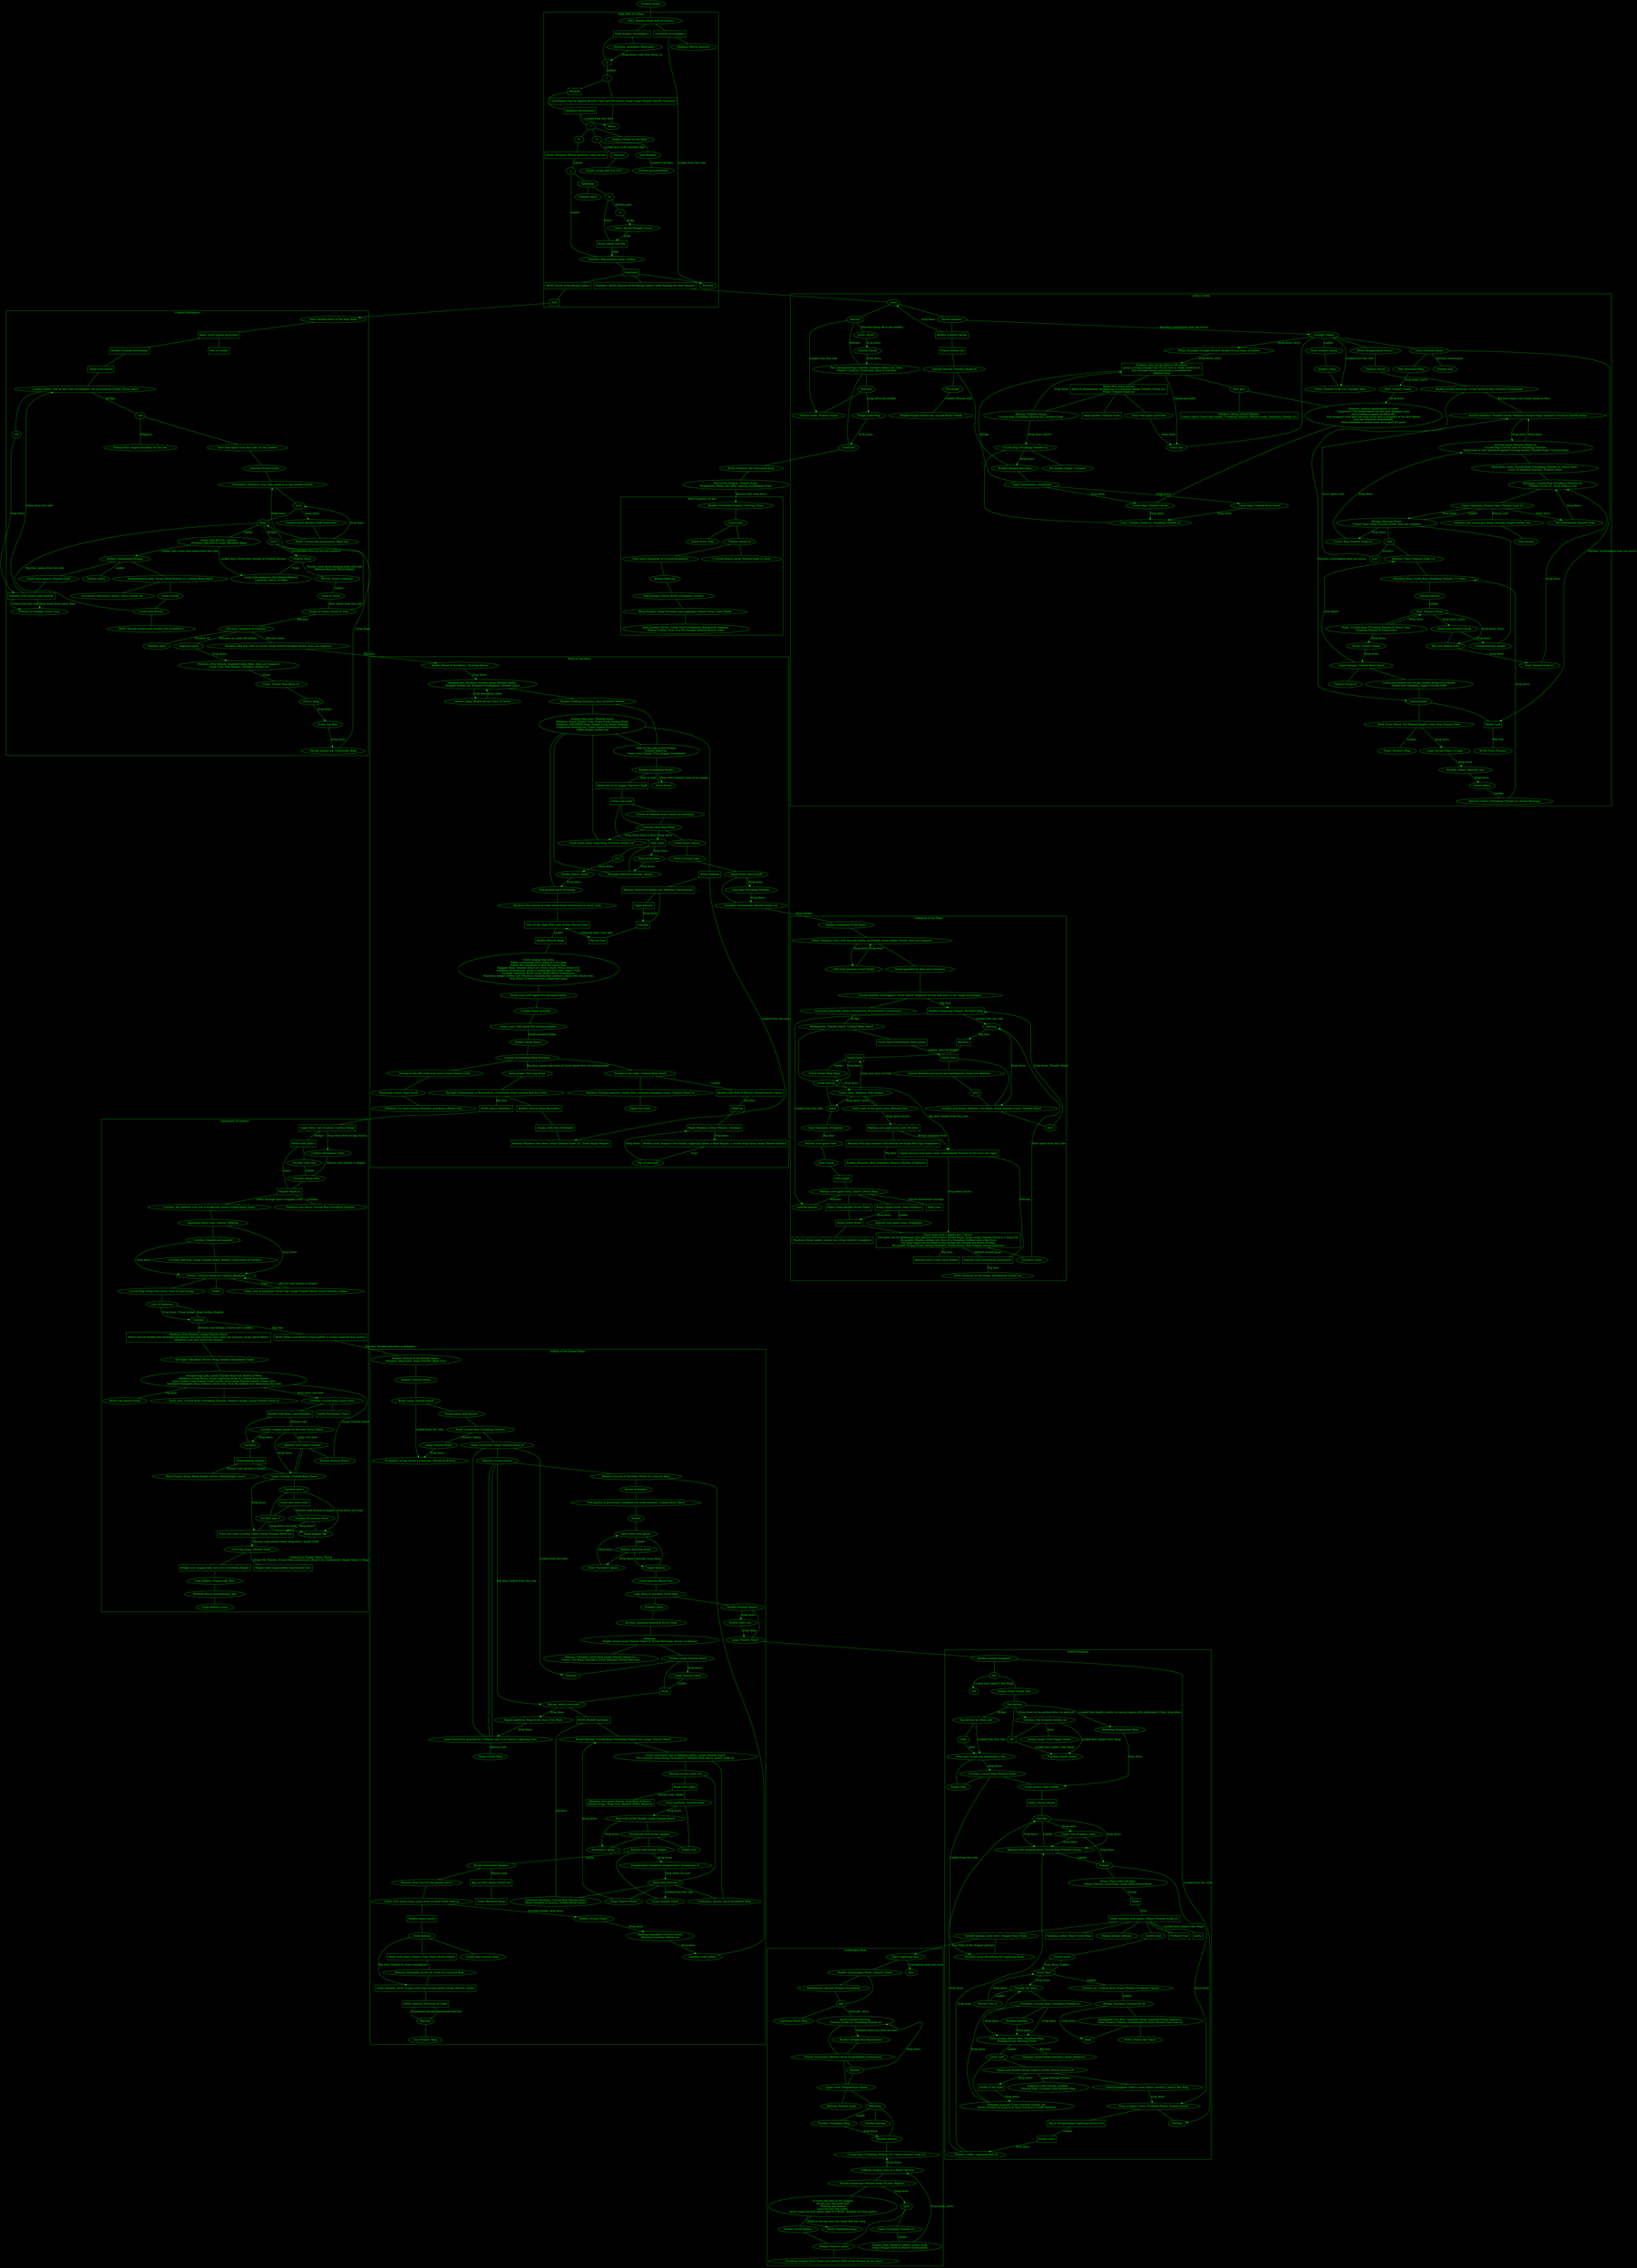 // Unexplored nodes:
// none

graph maps {
	bgcolor=black;
	color=green1;
	fontcolor=green1;
	node [color=green1 fontcolor=green1];
	edge [color=green1 fontcolor=green1];

root [label="Firelink Shrine"];
root -- 1;

subgraph clusterHighwall {
	label = "High Wall of Lothric";
	1 [label="Start, Bonfire (High Wall of Lothric)"];
	a [label="Dead dragon, worshippers" shape=box];
	b [label="Crossbow, worshippers" shape=box];
	1 -- a;
	1 -- b;
	b -- 3 [dir=forward label="Locked from this side"];
	b -- 2;
	2 [label="Miniboss (Worm monster)"];
	a -- 4;
	a -- 5;
	4 -- 5 [dir=forward label="Drop down, Gold Pine Resin x2"];
	4 [label="Enemies, grenadier, Binoculars"];
	5 -- c [label="Ladder"];
	c -- d;
	c -- e;
	d [label="Live dragon (can be chased off with a bow and 99 arrows, drops Large Titanite Shard), Claymore" shape=box];
	e [label="Enemies" shape=box];
	e -- f;
	f [label="Miniboss (Swordsman)" shape=box];
	f -- 6 [dir=forward label="Locked from this side"];
	d -- 6;
	6 [label="Mimic"];
	f -- 7;
	7 -- g;
	g [label="Bonfire (Tower on the Wall)"];
	7 -- 8;
	7 -- 9;
	9 -- h [label="Locked door (Lift Chamber Key)"];
	h [label="Elevator"];
	h -- hx1;
	hx1 [label="Knight (drops Red Eye Orb)"];
	9 -- 10;
	10 [label="Mail Breaker"];
	10 -- 11 [label="Locked (Cell Key)"];
	11 [label="Greirat (prisoner/thief)"];
	8 -- i;
	i [label="Roofs, Miniboss (Worm monster), Gem carrier" shape=box];
	i -- j [label="Ladder"];
	j -- 13 [label="Ladder"];
	j -- 12;
	12 [label="Spearman"];
	12 -- 14;
	14 [label="Titanite shard"];
	12 -- 15;
	15 -- k [label="Hidden path"];
	k -- l [dir=forward label="Jump" shape=box];
	l [label="Chest, Astora Straight Sword"];
	l -- m [dir=forward label="Jump"];
	15 -- m [label="Stairs"];
	m [label="Estus shard, Cell Key" shape=box];
	m -- 13 [dir=forward label="Jump"];
	13 [label="Miniboss (Big polearm dude), Ember"];
	13 -- n;
	n [label="Courtyard" shape=box];
	n -- o;
	o [label="Priestess, BOSS (Dancer of the Boreal Valley) (after beating all other bosses)" shape=box];
	n -- p;
	p [label="BOSS (Vordt of the Boreal Valley)" shape=box];
	p -- q;
	q [label="Exit" shape=box];
	n -- 3;
	3 [label="Elevator"];

	// [label=""];
}

subgraph clusterDarkCemetary {
	label = "Dark Cemetary of Ash";

	cf58 [label="Bonfire (Untended Graves), Shriving Stone"];
	cf58 -- cf59;
	cf59 [label="Crossroads"];
	cf59 -- cf60;
	cf59 -- cf61;
	cf60 [label="Ashen Estus Ring"];
	cf61 [label="Titanite Chunk x2"];
	cf61 -- cf62;
	cf62 [label="Dark spirit (Daughter of Crystal Kriemhild)"];
	cf61 -- cf63;
	cf63 [label="2 Crystal Beasts (drop Titanite Scale x2 each)"];
	cf62 -- cf64;
	cf64 [label="Hidden Blessing"];
	cf64 -- cf65;
	cf65 [label="Black Knight Glaive, BOSS (Champion Gundyr)"];
	cf65 -- cf66;
	cf66 [label="Black Knights (drop Gauntlets and Leggings), Hornet Ring, Chaos Blade"];
	cf66 -- cf67;
	cf67 [label="Dark Firelink Shrine, Coiled Sword Fragment, Blacksmith Hammer,\n\
Hollow's Ashes, Eyes of a Fire Keeper (behind illusory wall)"];

	// [label=""];
}

o -- lc1;

q -- us1 [dir=forward];

subgraph clusterUndeadSettlement {
	label = "Undead Settlement";
	us1 [label="Start, Bonfire (Foot of the High Wall)"];
	us1 -- us2;
	us2 [label="Road, Lever (opens portcullis)" shape=box];
	us2 -- us3;
	us2 -- us4;
	us4 [label="Yoel of Londor" shape=box];
	us3 [shape=box label="Bonfire (Undead Settlement)"];
	us3 -- us5;
	us5 [shape=box label="Three-story house"];
	us5 -- us6;
	us6  [label="Loretta's Bone, tree on fire with worshippers, fat pyromancer, Ember, Estus shard"];
	us6 -- us8;
	us6 -- us9 [label="Bridge"];
	us9 -- us10;
	us9 -- us11 [label="Sidepath"];
	us11 [label="Fading Soul, ranged attackers on the roof"];
	us10 [label="Door that opens from this side, no key needed"];
	us10 -- us12;
	us12 [label="Caduceus Round Shield"];
	us12 -- us13
	us13 [label="Grenadiers, Miniboss (Guy with cauldron & big wooden shield)"];
	us13 -- us14;
	us14 -- us15 [dir=forward label="Drop down"];
	us15 [label="Titanite shard, Bonfire (Cliff Underside)"];
	us15 -- us16;
	us16 [label="Roofs, Cornyx the pyromancer, Hand Axe"];
	us16 -- us14 [dir=forward label="Drop down"];
	us16 -- us13 [dir=forward label="Drop down"];
	us14 -- us17;
	us17 [label="Road"];
	us17 -- us18 [label="Bridge"];
	us17 -- us20 [label="Ladder"];
	us20 [label="Sewer with ROUSs, Caestus,\n\
Miniboss (Big ROUS, drops Bloodbite Ring)"];
	us20 -- us33 [dir=forward label="Locked door (Grave Key, bought at Firelink Shrine.)"];
	us20 -- us22 [dir=forward label="Ladder and a door that opens from this side"];
	us22 [label="Bonfire (Dilapidated Bridge)"];
	us22 -- us23 [label="Ladder"];
	us23 [label="Titanite shard"];
	us22 -- us24;
	us24 [label="Small town square, Titanite shard"];
	us24 -- us25;
	us25 [shape=box label="Corridor with corpse-cage enemies"];
	us25 -- us26 [dir=forward label="Locked from this side"];
	us26 [label="Warrior of Sunlight, Estus Soup"];
	us25 -- us26 [dir=forward label="Drop down from upper floor"];
	us25 -- us6 [dir=forward label="Opens from this side"];
	us22 -- us27;
	us8 -- us25 [dir=forward label="Drop down"];
	us27 [label="Bombardement path, Young White Branch x3, Undead Bone Shard"];
	us27 -- us28;
	us28 [label="Great Scythe"];
	us27 -- us29;
	us29 [label="Graveyard, Mortician's Ashes, Cleric clothes set"];
	us28 -- us30;
	us30 [label="Castle with flowers"];
	us30 -- us17 [label="Big door, opens from this side"];
	us30 -- us31;
	us31 [label="BOSS (Rotted Greatwood), Bonfire (Pit of Hollows)"];
	us18 -- us32 [dir=forward label="Get knocked down by thrown cauldron"];
	us32 [label="Titanite shard"];
	us32 -- us33 [label="Stairs"];
	us32 -- us34 [label="Tunnel, shoot down hanging body with loot\n\
(Blessed Red and White Shield)"];
	us33 [label="Crypt with skeletons, Red Hilted Halberd,\n\
Loincloth, statue of Velka"];
	us34 [label="ROUSs, Saint's Talisman"];
	us34 -- us36 [label="Ladder"];
	us36 -- us37 [label="Door opens from this side"];
	us36 [label="Irina of Carim"];
	us37 [label="Eygon of Carim, friend to Irina"];
	us18 -- us37;
	us37 -- us38 [label="Big door"];
	us38 [label="Elevator, Siegward of Catarina"];
	us38 -- us39 [label="Elevator down"];
	us39 [label="Miniboss (Big guy with ice sword, drops Irithyll Straight Sword, does not respawn)"];
	us38 -- us40 [label="Elevator up"];
	us40 [label="Peaceful giant"];
	us38 -- us41 [label="Elevator up, jump off halfway"];
	us41 [label="Siegward again"];
	us41 -- us42 [dir=forward label="Drop down"];
	us42 [label="Miniboss (Fire Demon, Siegward helps fight, does not respawn),\n\
Large Club, Pale Tongue, Northern clothes set"];
	us42 -- us43 [label="Stairs"];
	us43 [label="Chest, Human Pine Resin x4"];
	us43 -- us44;
	us44 [label="Flynn's Ring"];
	us44 -- us45 [dir=forward label="Drop down"];
	us45 [label="Tower, top floor"];
	us45 -- us46 [dir=forward label="Drop down"];
	us46 [label="Mirrah clothes set, Chloranthy Ring"];
	us46 -- us17 [dir=forward label="Drop down"];

	// [label=""];
}

us39 -- rs1 [dir=forward label="Big door"];

subgraph clusterRoadOfSacrifices {
	label = "Road of Sacrifices";
	rs1 [label="Bonfire (Road of Sacrifices), Shriving Stones"];
	rs1 -- rs2 [dir=forward label="Drop down"];
	rs2 [label="Brigand Axe, Miniboss (hunter, drops Butcher Knife),\n\
Brigand clothes set, Brigand Twindaggers, Titanite shard"];
	rs2 -- rs2b [dir=forward label="Drop down"];
	rs2b [label="Morne's Ring, Braille Divine Tome of Carim"];
	rs2b -- rs2 [dir=forward label="Drop down"];
	rs2 -- rs3;
	rs3 [label="Bonfire (Halfway Fortress), Anri of Astora, Horace"];
	rs3 -- rs4;
	rs4 [label="Swamp (big area), Titanite shard,\n\
Miniboss (Giant Enemy Crab, drops Great Swamp Ring),\n\
Miniboss (ANOTHER Giant Enemy Crab, drops nothing),\n\
Conjurator clothing set, Great Swamp Pyromancy Tome,\n\
Fallen Knight clothes set"];
	rs4 -- rs5;
	rs5 [shape=box label="Stone building"];
	rs5 -- rs6 [dir=forward label="Locked from this side"];
	rs5 -- rs7;
	rs7 [shape=box label="Balcony, Sellsword clothes set, Miniboss (Swordsman)"];
	rs3 -- rs8;
	rs4 -- rs8;
	rs8 [label="Hills by the side of the Swamp,\n\
Titanite shard x2, \n\
Grass Crest Shield, Twin Dragon Greatshield"];
	rs8 -- rs9;
	rs4 -- rs10;
	rs9 [label="Bonfire (Crucifixion Woods)"];
	rs10 [label="Small stone cellar, Sage Ring, Sorcerer clothes set"];
	rs4 -- rs11;
	rs11 [label="Message (Warriors slumber ahead)"];
	rs4 -- rs12;
	rs12 [label="Flat ground south of swamp"];
	rs12 -- rs13;
	rs9 -- rs14;
	rs14 [label="Estus Shard"];
	rs9 -- rs15 [label="Hole in wall"];
	rs9 -- rs14 [dir=forward label="Drop down behind room of ice mages"];
	rs15 [shape=box label="Room full of ice mages, Heretic's Staff"];
	rs15 -- rs21;
	rs16 -- rs12 [dir=forward label="Drop down"];
	rs16 [label="Golden Falcon Shield"];
	rs17 -- rs16 [dir=forward label="Drop down"];
	rs11 -- rs18;
	rs18 [shape=box label="Stair room"];
	rs18 -- rs17;
	rs18 -- rs19 [dir=forward label="Drop down"];
	rs19 [label="Ring of Sacrifice"];
	rs19 -- rs11 [dir=forward label="Drop down"];
	rs13 [label="Miniboss Duo (Sword & Club, drops Exile Greatsword & Great Club)"];
	rs21 [shape=box label="Stone ruin walls"];
	rs21 -- rs18;
	rs21 -- rs22;
	rs21 -- rs25;
	rs22 [label="Corridor, Blue Bug Pellet"];
	rs22 -- rs10 [dir=forward label="Drop down (hole in floor)"];
	rs13 -- rs20;
	rs20 [shape=box label="View of the High Wall, view of loot (Farron Coal)"];
	rs20 -- rs23 [label="Ladder"];
	rs23 [shape=box label="Bonfire (Farron Keep)"];
	rs22 -- rs18 [dir=forward label="Drop down"];
	rs22 -- rs24;
	rs24 [label="Small forest canyon"];
	rs24 -- rs26;
	rs26 [label="BOSS (Crystal Sage)"];
	rs25 -- rs22;
	rs25 [label="Orbeck of Vinheim (won't teach me anything)"];
	rs26 -- rs27;
	rs27 [label="Small forest canyon/cliff"];
	rs27 -- rs28 [dir=forward label="Drop down"];
	rs28 [label="Gem bug (Twinkling Titanite)"];
	rs28 -- rs27;
	rs27 -- rs29;
	rs28 -- rs29 [dir=forward label="Drop down"];
	rs29 [label="Campfire, pyromancer, Herald clothes set"];
	rs7 -- rs30;
	rs7 -- rs31;
	rs30 -- rs31 [dir=forward label="Drop down"];
	rs31 -- rs32;
	rs30 [shape=box label="Upper balcony"];
	rs31 [shape=box label="Corridor"];
	rs32 [shape=box label="Farron Coal"];
	rs20 -- rs32 [dir=both label="Collapsed gate, view only"];
	rs6 [shape=box label="Miniboss (Ice Beast, like the one from the first level)"];
	rs23 -- rs33;
	rs33 [label="Lower swamp (big area),\n\
Water is poisoned; don't stand in it for long.\n\
Follow the campfires to find the signal fires.\n\
Ragged Mask, Titanite Shard x5, Estus Shard, Prism Stone x10,\n\
Miniboss (Swordsman, drops Cracked Red Eye Orb), Sage's Coal,\n\
Sunlight Talisman, Estus Soup, Wolf's Blood Swordgrass,\n\
Nameless Knight clothes set, Miniboss (Godzilla-like creature armed with whole tree),\n\
Iron Flesh, Greatsword (on a dead-end ramp)"];
	rs33 -- rs34;
	rs34 [label="Stone ruins with signal fire (extinguishable)"];
	rs34 -- rs34b;
	rs34b [label="Swamp island, guarded"];
	rs34b -- rs35;
	rs35 [label="Stone ruins with signal fire (extinguishable)"];
	rs35 -- rs36 [label="Small guarded bridge"];
	rs36 [label="Bonfire (Keep Ruins)"];
	rs36 -- rs37;
	rs37 [label="Swamp surrounding Keep Entrance"];
	rs37 -- rs38 [label="Big door, opens only once all three signal fires are extinguished"];
	rs38 [label="Keep proper, Shriving Stone"];
	rs37 -- rs39;
	rs39 [label="Swamp to the left (with loot) (and a Giant Enemy Crab)"];
	rs37 -- rs40;
	rs40 [label="Swamp to the right, Undead Bone Shard"];
	rs40 -- rs41 [label="Ladder"];
	rs41 [shape=box label="Bonfire (Old Wolf of Farron), Dreamchaser's Ashes"];
	rs41 -- rs42 [label="Elevator"];
	rs39 -- rs43;
	rs43 [label="Mushroom corner, Sage Scroll"];
	rs43 -- rs44;
	rs44 [label="Miniboss (3x Giant Swamp Monster) guarding a Poison Gem"];
	rs42 [shape=box label="Platform"];
	rs42 -- rs45;
	rs45 [shape=box label="Road, Miniboss (Stray Demon), Greataxe"];
	rs45 -- rs46 [dir=forward label="Drop down"];
	rs46 [shape=box label="Broken road, Dragon Crest Shield, Lightning Spear, a dead dragon, 2 crystal bugs (drop Large Titanite Shards)"];
	rs46 -- rs47 [label="Stair"];
	rs47 [label="Top of road-gate"];
	rs47 -- rs45 [dir=forward label="Drop down"];
	rs40 -- rs48;
	rs48 [label="Miniboss (Swamp monster, wields tree, summons kamikaze souls), Titanite Shard x2"];
	rs48 -- rs49;
	rs49 [label="Signal fire tower"];
	rs38 -- rs50;
	rs50 [label="Big fight (Swordsmen vs Werewolves, swordsmen drop Cracked Red Eye Orbs)"];
	rs50 -- rs51 [label="Big door"];
	rs51 [shape=box label="BOSS (Abyss Watchers)"];
	rs50 -- rs52;
	rs52 [shape=box label="Bonfire (Farron Keep Perimeter)"];
	rs52 -- rs53;
	rs53 [shape=box label="Enemy with Ghru Rotshield"];
	rs53 -- rs6;
	rs6 [shape=box label="Balcony, Miniboss (Ice beast, drops Titanite Scale x2), Great Magic Weapon"];

	// [label=""];
}

rs51 -- cc1;

rs29 -- cd1 [label="Stone bridge"];

subgraph clusterCathedralOfTheDeep {
	label = "Cathedral of the Deep";

	cd1 [label="Bonfire (Cathedral of the Deep)"];
	cd1 -- cd2;
	cd2 [label="Stairs, Miniboss (Guy with axe and shield, and friend, drops Spider Shield, does not respawn)"];
	cd2 -- cd3 [dir=forward label="Drop down"];
	cd2 -- cd4;
	cd3 [label="Cliff road upwards, Crest Shield"];
	cd3 -- cd2 [dir=forward label="Drop down"];
	cd4 [label="Forest guarded by dogs and crossbows"];
	cd4 -- cd5;
	cd5 [label="Suicide bomber, worshippers, Estus Shard, Siegward (in the well next to the single worshipper)"];
	cd5 -- cd6 [dir=forward label="Big door"];
	cd5 -- cd7;
	cd7 [label="Graveyard labyrinth, Astora Greatsword, Executioner's Greatsword"];
	cd7 -- cd8 [label="Bridge"];
	cd8 [label="Battlements, Titanite Shard, Undead Bone Shard"];
	cd8 -- cd9;
	cd9 [label="Great balcony"];
	cd9 -- cd10 [dir=forward label="Big door, locked from this side"];
	cd9 -- cd11;
	cd11 [label="Roofs"];
	cd6 [shape=box label="Bonfire (Cleansing Chapel), Notched Whip"];
	cd6 -- cd12 [dir=forward label="Locked from this side"];
	cd6 -- cd13 [dir=forward label="Locked from this side"];
	cd14 -- cd6 [dir=forward label="Drop down, Titanite Shard"];
	cd8 -- cd15;
	cd15 [shape=box label="Curse Ward Greatshield, Kick Ladder"];
	cd15 -- cd16 [dir=forward label="Ladder, must be kicked"];
	cd16 [shape=box label="Small room"];
	cd16 -- cd17;
	cd16 -- cd18;
	cd17 [label="Canyon between graveyard and battlements, Saint-tree Bellvine"];
	cd18 [label="Another graveyard, Miniboss (Ice Beast, drops Titanite Scale), Titanite Shard"];
	cd17 -- cd19;
	cd19 -- cd18;
	cd18 -- cd14;
	cd11 -- cd20;
	cd20 [label="Inner balconies, Evangelist"];
	cd20 -- cd21 [label="Big door"];
	cd21 [label="Balcony over giant room"];
	cd21 -- cd22;
	cd22 [label="Duel Charm"];
	cd22 -- cd23;
	cd23 [shape=box label="Fire mages"];
	cd23 -- cd24;
	cd24 [label="Balcony over giant room, Lloyd's Sword Ring"];
	cd24 -- cd12 [label="Elevator"];
	cd12 [label="Outside balcony"];
	cd24 -- cd25 [label="Narrow downstairs corridor"];
	cd25 [shape=box label="Deep Gem"];
	cd24 -- cd26;
	cd24 -- cd27;
	cd26 [shape=box label="Room (upper level), Seek Guidance"];
	cd26 -- cd29 [dir=forward label="Drop down"];
	cd26 -- cd28 [label="Ladder"];
	cd28 [label="Balcony over giant room, Evangelist"];
	cd29 [shape=box label="Room (lower level)"];
	cd27 [shape=box label="Mimic (Deep Braille Divine Tome)"];
	cd27 -- cd29;
	cd29 -- cd30;
	cd30 [shape=box label="Miniboss (Huge spider, curses you, drops Aldrich's Sapphire)"];
	cd29 -- cd31;
	cd31 [shape=box label="Giant room with 2 giants and 2 levers.\n\
One giant can be killed from [the balcony with Lloyd's Sword Ring], drops Large Titanite Shard & 4 Dung Pie.\n\
He guards: Maiden clothes set, Soul of a Nameless Soldier, and a Big Door.\n\
The other giant can be killed in the sludge. His attacks are easily avoided.\n\
He guards: Drang Shoes, Drang Gauntlets, Drang Armor, Pale Tongue, Drang Hammers"];
	cd31 -- cd32;
	cd32 [label="Corridors, stairs"];
	cd32 -- cd13 [dir=forward label="Door opens from this side"];
	cd13 [label="Balcony"];
	cd13 -- cd18 [dir=forward label="Drop down"];
	cd13 -- cd35 [dir=forward label="Big door"];
	cd35 [shape=box label="Elevator"];
	cd35 -- cd36;
	cd36 [shape=box label="Small tower"];
	cd36 -- cd9 [dir=forward label="Drop down"];
	cd36 -- cd37 [label="Ladder"];
	cd37 [label="Priest (drops Deep Ring)"];
	cd37 -- cd38 [dir=forward label="Drop down"];
	cd38 [label="Upper roofs, Arbalest, Pale Tongue"];
	cd38 -- cd11 [dir=forward label="Drop down, hurts"];
	cd38 -- cd39;
	cd39 [label="Inner roofs of the giant room, Blessed Gem"];
	cd38 -- cd39;
	cd38 -- cd36 [dir=forward label="Jump (can miss and fall)"];
	cd31 -- cd40 [label="Behind second giant"];
	cd40  [shape=box label="Balcony with swordsman and priests"];
	cd40 -- cd41 [label="Fog door"];
	cd40 -- cd10 [label="Elevator"];
	cd10 [shape=box label="Upper balcony over giant room, Unbreakable Patches (if the stars are right)"];
	cd10 -- cd31 [dir=forward label="Drop down (hurts)"];
	cd41 [label="BOSS (Deacons of the Deep), Archdeacon clothes set"];
	cd39 -- cd42 [dir=forward label="Drop down (hurts)"];
	cd42 [shape=box label="Balcony over giant room with 3rd lever"];
	cd42 -- cd43;
	cd43 [shape=box label="Balcony with slug enemies (the neutral one drops Red Sign Soapstone)"];
	cd43 -- cd44 [label="Big door"];
	cd44 [shape=box label="Bonfire (Rosaria's Bed Chamber), Rosaria (Mother of Rebirth)"];
	cd42 -- cd10 [dir=forward label="Bridge raised by lever"];
	cd31 -- cd45 [label="Big door"];
	cd45 [shape=box label="Balcony with a view, Saint Bident"];

	// [label=""];
}

subgraph clusterCatacombsOfCarthus {
	label = "Catacombs of Carthus";

	cc1 [shape=box label="Upper floor, view of abyss, Carthus Rouge"];
	cc1 -- cc2 [label="Bridge"];
	cc1 -- cc3 [dir=forward label="Drop down from bridge (hurts)"];
	cc2 [shape=box label="Room with pillars"];
	cc2 -- cc4;
	cc2 -- cc5 [label="Stairs"];
	cc4 [label="Corridor with trap"];
	cc4 -- cc7 [label="Ladder"];
	cc7 [label="Corridor, Sharp Gem"];
	cc7 -- cc5;
	cc5 -- cc55 [label="Stairs through abyss (trapped, loot)"];
	cc55 [label="Corridor, kill skeleton with hat to break ball, drops Undead Bone Shard"];
	cc55 -- cc8;
	cc5 -- cc9 [label="Corridor"];
	cc5 [shape=box label="Titanite Shard x2"];
	cc9 [label="Platform over abyss, Crystal Bug (Twinkling Titanite)"];
	cc3 [label="Carthus Pyromancy Tome"];
	cc3 -- cc7 [label="Illusory wall (attack to dispel)"];
	cc8 [label="Kamikaze Ghost trap, Carthus Milkring"];
	cc8 -- cc10;
	cc8 -- cc14 [dir=forward label="Drop down"];
	cc10 [label="Corridor, trapped and guarded"];
	cc10 -- cc14 [dir=forward label="Drop down"];
	cc10 -- cc13;
	cc13 [label="Corridor, ball-trap, Large Titanite Shard, Bonfire (Catacombs of Carthus)"];
	cc13 -- cc14;
	cc14 [label="Sewers, Titanite Shard x4, Carthus Bloodring"];
	cc14 -- cc15;
	cc15 [label="Crystal Bug (drops Fire Gem), View of rope bridge"];
	cc15 -- cc16;
	cc16 [label="Lots of skeletons"];
	cc16 -- cc17 [dir=forward label="Drop down, Stone bridge"];
	cc16 -- cc17 [label="Rope bridge (fragile)"];
	cc17 [label="Corridor"];
	cc17 -- cc18 [label="Big door"];
	cc18 [shape=box label="BOSS (High Lord Wolnir) (touch goblet to access separate boss arena)"];
	cc14 -- cc20;
	cc20 [label="Ember"];
	cc14 -- cc21 [label="Stairs"];
	cc21 [label="Other side of Kamikaze Ghost trap, Large Titanite Shard, Grave Warden's Ashes"];
	cc21 -- cc14 [dir=forward label="Illusory wall (attack to dispel)"];
	cc17 -- cc22 [label="Destroy rope bridge, it turns into a ladder."];
	cc22 [shape=box label="Miniboss (Fire Demon), Large Titanite Shard,\n\
Mimic (can be tricked into attacking the demon, but only the first time; does not respawn, drops Black Blade),\n\
Skeletons (can also attack the demon)"];
	cc22 -- cc23;
	cc23 [label="Old Sage's Blindfold, Witch's Ring, Bonfire (Abandoned Tomb)"];
	cc23 -- cc24;
	cc24 [label="Smouldering Lake, Large Titanite Shard x4, Shield of Want,\n\
Miniboss (Great Worm, drops Lightning Stake & Undead Bone Shard),\n\
many Ember Giant Enemy Crabs (rarely drop Large Titanite Shard), Chaos Gem,\n\
Speckled Stoneplate Ring (behind a brick wall; trick the ballista into destroying the wall)"];
	cc24 -- cc25 [label="Fog door"];
	cc25 [label="BOSS (Old Demon King)"];
	cc24 -- cc26;
	cc26 [label="Small cave, Crystal Bugs (Twinkling Titanite, Titanite Chunk), Large Titanite Shard x2"];
	cc24 -- cc27 [dir=forward label="Drop down into hole"];
	cc27 [label="Corridor, Crystal Bug (Chaos Gem)"];
	cc27 -- cc28;
	cc27 -- cc29;
	cc28 [shape=box label="Bonfire (Old King's Antechamber)"];
	cc28 -- cc30;
	cc29 [shape=box label="Izalith Pyromancy Tome"];
	cc30 [label="Corridors"];
	cc30 -- cc31;
	cc31 [shape=box label="Firebreathing statues"];
	cc31 -- cc32;
	cc31 -- cc33 [label="Illusory wall (attack to dispel)"];
	cc33 [label="Black Knight (drops Black Knight Armor), Black Knight Sword"];
	cc32 [label="Great Corridor, Undead Bone Shard"];
	cc32 -- cc34;
	cc34 [label="Corridor, part 1"];
	cc34 -- cc35;
	cc34 -- cc36;
	cc35 [shape=box label="Grass and roots room"];
	cc35 -- cc36;
	cc36 [label="Corridor, part 2"];
	cc36 -- cc38 [dir=forward label="Drop down into hole"];
	cc34 -- cc38 [dir=forward label="Drop down into hole"];
	cc38 [label="Small magma lake"];
	cc36 -- cc39;
	cc39 [shape=box label="Grass and roots corridor, Chest (Large Titanite Shard x3)"];
	cc39 -- cc40;
	cc40 [label="Curse-fog frogs, Titanite Scale"];
	cc40 -- cc41;
	cc39 -- cc40 [dir=forward label="Illusory wall behind chest, drop down, Izalith Staff"];
	cc40 -- cc42 [label="Ambush by Knight Slayer Tsorig\n\
(drops My Thanks!, Fume Ultra Greatsword, Black Iron Greatshield, Knight Slayer's Ring)"];
	cc42 [shape=box label="Magma lake (unpassable), inaccessible loot"];
	cc41 [shape=box label="Bridge over magma lake, Soul of a Crestfallen Knight"];
	cc41 -- cc43;
	cc43 [label="Long ladders, Dragonrider Bow"];
	cc43 -- cc44;
	cc44 [label="Platform above Smouldering Lake"];
	cc44 -- cc45;
	cc45 [label="Triple Ballista tower"];
	cc35 -- cc46 [label="Illusory wall (attack to dispel)"];
	cc46 [label="Quelana Pyromancy Tome"];
	cc46 -- cc38;
	cc46 -- cc39 [dir=forward label="Drop down"];
	cc28 -- cc47 [label="Illusory wall"];
	cc47 [label="Corridor, magma slimes on the roof, Estus Shard"];
	cc47 -- cc32 [dir=forward label="Drop down"];
	cc47 -- cc30 [dir=forward label="Drop down"];
	cc47 -- cc48 [label="Jump over hole"];
	cc48 [label="Balcony over Great Corridor"];
	cc48 -- cc32;
	cc48 -- cc32;
	cc48 -- cc49;
	cc49 [label="Bonfire (Demon Ruins)"];
	cc49 -- cc24 [label="Large Titanite Shard"];
	cc32 -- cc39 [dir=forward label="Drop down"];

	// [label=""];
}

cc18 -- bv1 [label="Big door (locked until boss is defeated.)"];

subgraph clusterBorealValley {
	label = "Irithyll of the Boreal Valley";

	bv1 [label="Bonfire (Irithyll of the Boreal Valley),\n\
Miniboss (Big lizard, drops Pontiff's Right Eye)"];
	bv1 -- bv2;
	bv2 [label="Bonfire (Central Irityll)"];
	bv2 -- bv3;
	bv3 [label="Road, Large Titanite Shard"];
	bv3 -- bv4 [dir=forward label="Locked from this side"];
	bv3 -- bv5;
	bv5 [label="Round plaza, blue flowers"];
	bv5 -- bv6;
	bv6 [label="Road, Crystal Bug (Twinkling Titanite)"];
	bv6 -- bvy1 [label="Illusory railing"];
	bvy1 [label="Large Titanite Shard"];
	bvy1 -- bv4 [dir=forward label="Drop down"];
	bv4 [label="Evangelist (drops Dorhy's Gnawing), Witchtree Branch"];
	bv6 -- bv7;
	bv7 [label="Outer Courtyard, Large Titanite Shard x3"];
	bv7 -- bv8 [dir=forward label="Locked from this side"];
	bv7 -- bv9;
	bv7 -- bv10;
	bv9 [label="Inner Courtyard, guarded by 2 flamers and 3 ice swords, Lightning Gem"];
	bv10 [label="Balcony around houses"];
	bv10 -- bv11;
	bv11 [label="Bonfire (Church of Yorshka), Proof of a Concord Kept"];
	bv11 -- bv12;
	bv11 -- bv13;
	bv13 [label="Chamber with rafters"];
	bv71 -- bv13 [dir=forward label="Drop down"];
	bv10 -- bv14 [dir=forward label="Big door, locked from this side"];
	bv10 -- bv9;
	bv10 -- bv9;
	bv9 -- bv15 [label="Illusory wall"];
	bv17 -- bv9 [dir=forward label="Drop down"];
	bv17 [label="Raised platform, Ring of the Sun's First Born"];
	bv14 -- bv17 [dir=forward label="Drop down"];
	bv14 [label="Balcony above courtyard"];
	bv15 [label="Magic Clutch Ring"];
	bv12 [label="Roster of Knights"];
	bv12 -- bv16;
	bv16 [label="Tree garden & graveyard, stealthed but weak enemies, Undead Bone Shard"];
	bv16 -- bv19;
	bv19 [label="Streets"];
	bv19 -- bv20;
	bv20 [label="Dark cellar with ghosts"];
	bv20 -- bv21 [label="Ladder"];
	bv21 [label="Rafters, Shriving Stone"];
	bv21 -- bv21b [dir=forward label="Drop down"];
	bv21b [label="Chest (Yorshka's Spear)"];
	bv21b -- bv20 [dir=forward label="Drop down"];
	bv20 -- bv22;
	bv21 -- bv22 [dir=forward label="Outside, drop down"];
	bv22 [label="Upper balcony"];
	bv22 -- bv23;
	bv23 [label="Lower balcony, Blood Gem"];
	bv23 -- bv24;
	bv24 [label="Lake, Ring of Sacrifice, Great Heal"];
	bv24 -- bv25;
	bv25 [label="Flooded cellar"];
	bv24 -- bv26;
	bv26 [label="Bonfire (Distant Manor)"];
	bv25 -- bv27;
	bv27 [label="Kitchen, sleeping Siegward, Estus Soup"];
	bv27 -- bv28;
	bv28 [label="Ballroom,\n\
Knight (drops Large Titanite Shard & Divine Blessing), Archer on balcony"];
	bv26 -- bv30;
	bv30 [label="Large Titanite Shard"];
	bv29 [label="Rusted Gold Coin"];
	bv26 -- bv29 [dir=forward label="Drop down"];
	bv29 -- bv30 [dir=forward label="Drop down"];
	bv28 -- bv31;
	bv31 [label="Balcony, 2 Knights (each drop Large Titanite Shard x2),\n\
Chests (Leo Ring, Smough's Great Hammer, Divine Blessing)"];
	bv28 -- bv32;
	bv32 [label="Streets, Large Titanite Shard"];
	bv32 -- bv8;
	bv8 [label="Elevator"];
	bv32 -- bv34;
	bv32 -- bv35 [dir=forward label="Drop down"];
	bv35 [label="Large Titanite Shard"];
	bv35 -- bv34 [label="Ladder"];
	bv34 [shape=box label="Room"];
	bv34 -- bv14;
	bv14 -- bv37;
	bv37 [shape=box label="BOSS (Pontiff Sulyvahn)"];
	bv37 -- bv38;
	bv38 [label="Round Balcony, Crystal Bugs (Twinkling Titanite x2), Large Titanite Shard"];
	bv38 -- bv40;
	bv40 [label="Great Courtyard, lots of sleeping giants, Large Titanite Shard\n\
Two warriors (drop Drang Twinspears), fireballs from above, giants wake up."];
	bv40 -- bv41;
	bv40 -- bv42;
	bv46 -- bv38 [dir=forward label="Drop down"];
	bv46 [label="Large Titanite Shard"];
	bv42 [label="Balcony on the south end"];
	bv42 -- bv43;
	bv43 [shape=box label="Room with stairs"];
	bv43 -- bv39;
	bv39 [label="Tower platform, Titanite Scale"];
	bv42 -- bv44;
	bv44 [label="Road with Deacons"];
	bv41 [label="Underpass, ghosts, Dark Stoneplate Ring"];
	bv44 -- bv41;
	bv44 -- bv45;
	bv44 -- bv46;
	bv45 [label="Cathedral balconies, Crystal Bug (Simple Gem),\n\
Mimic (Symbol of Avarice, Golden Ritual Spear)"];
	bv45 -- bv37 [label="Elevator"];
	bv43 -- bv47 [label="Illusory wall, ladder"];
	bv47 [shape=box label="Miniboss (two great lizards, drop Ring of Favor),\n\
Human Dregs, Deep Gem, Bonfire (Water Reserve)"];
	bv39 -- bv48;
	bv48 [label="Empty roof"];
	bv39 -- bv49 [dir=forward label="Drop down"];
	bv49 [label="Roof with archer knight, Large Titanite Shard"];
	bv44 -- bv55 [dir=forward label="Locked from this side"];
	bv49 -- bv51 [dir=forward label="Drop down"];
	bv51 [label="Easterner's Ashes"];
	bv49 -- bv52;
	bv52 -- bv48;
	bv52 -- bv51;
	bv52 [label="Top balcony with archer knights"];
	bv52 -- bv53;
	bv53 [label="Balcony with archer knights"];
	bv53 -- bv54 [label="Inside"];
	bv53 -- bv55;
	bv55 [label="Large Titanite Shard"];
	bv53 -- bv56 [dir=forward label="Drop down"];
	bv56 [label="Dragonslayer Greatbow, Dragonslayer Greatarrow x5"];
	bv56 -- bv44 [dir=forward label="Drop down via roof"];
	bv54 [label="Round ceremonial chamber"];
	bv54 -- bv57;
	bv57 [label="Balcony, lever (moves the nearby tower)"];
	bv57 -- bv58;
	bv58 [label="Tower with spiral stairs, push lever to raise tower back up"];
	bv58 -- bv59;
	bv59 [shape=box label="Bonfire (Anor Londo)"];
	bv59 -- bv60;
	bv60 [label="Great balcony"];
	bv60 -- bv61 [dir=forward label="Big door (locked by some contraption)"];
	bv60 -- bv62;
	bv60 -- bv63;
	bv62 [shape=box label="Room with stairs, Giant's Coal, Chest (Estus Shard)"];
	bv62 -- bv64;
	bv64 [label="Balcony, Moonlight Arrow x6, Proof of a Concord Kept"];
	bv64 -- bv61;
	bv61 -- bv65;
	bv65 [shape=box label="BOSS (Aldrich, Devourer of Gods)"];
	bv61 [shape=box label="Great chamber, lever to open door, big cursing spider (drops Aldrich's Ruby)"];
	bv63 [label="Green door (cannot open)"];
	bv65 -- bv66 [label="Automated elevator"];
	bv65 -- bv66 [label="Automated elevator"];
	bv66 [label="Balcony"];
	bv66 -- bv67;
	bv67 [label="Sun Princess Ring"];
	bv54 -- bv68 [label="Illusory wall"];
	bv68 [shape=box label="Big corridor, Brass clothes set"];
	bv68 -- bv69;
	bv69 [shape=box label="Chest (Reversal Ring)"];
	bv58 -- bv70 [dir=forward label="Invisible bridge, drop down"];
	bv70 [label="Bonfire (Prison Tower)"];
	bv70 -- bv71 [dir=forward label="Drop down"];
	bv71 [label="Painting Guardian's Curved Sword,\n\
Painting Guardian clothes set"];

	// [label=""];
}

bv30 -- id1;

subgraph clusterIrithyllDungeon {
	label = "Irithyll Dungeon";

	id1 [label="Bonfire (Irithyll Dungeon)"];
	id1 -- id2;
	id1 -- id49 [dir=forward label="Locked from this side"];
	id2 -- id3 [dir=forward label="Locked door (Jailer's Key Ring)"];
	id2 -- id4;
	id4 [label="Enemy drops Simple Gem"];
	id4 -- id5;
	id5 [label="Top balcony"];
	id5 -- id6 [dir=forward label="Drop down (or be pushed down by ambush)"];
	id6 [label="Corridor, Old Sorcerer clothes set"];
	id6 -- id7 [label="Door"];
	id7 [label="Enemy drops Great Magic Shield"];
	id6 -- id8 [dir=forward label="Locked door (Jailer's Key Ring)"];
	id8 [label="Prisoner Chief's Ashes"];
	id6 -- id9;
	id9 -- id8 [dir=forward label="Locked door (Jailer's Key Ring)"];
	id9 -- id5;
	id5 -- id54 [dir=forward label="Locked floor-length window to cavern (opens with Jailbreaker's Key), drop down"];
	id54 [label="Bellowing Dragoncrest Ring"];
	id54 -- id15 [dir=forward label="Drop down"];
	id5 -- id10 [label="Bridge"];
	id10 [label="Top balcony on other side"];
	id10 -- id11;
	id11 [label="Cells"];
	id11 -- id12 [dir=forward label="Door"];
	id12 [label="Other part of balcony, Jailbreaker's Key"];
	id10 -- id12 [dir=forward label="Locked from this side"];
	id12 -- id13 [dir=forward label="Drop down"];
	id13 [label="Corridor, Crystal Bug (Titanite Scale)"];
	id12 -- id14;
	id14 [label="Simple Gem"];
	id13 -- id14;
	id13 -- id25 [dir=forward label="Locked from this side"];
	id13 -- id15;
	id15 [label="Great cavern, high roadlet"];
	id15 -- id16;
	id16 [shape=box label="Mimic (Estus Shard)"];
	id16 -- id17;
	id17 [label="Corridor"];
	id17 -- id18 [dir=forward label="Drop down"];
	id17 -- id18 [dir=forward label="Drop down"];
	id17 -- id18 [label="Ladder"];
	id17 -- id19 [dir=forward label="Drop down"];
	id18 [label="Balcony with sleeping giant, Crystal Bug (Titanite Chunk)"];
	id18 -- id20 [label="Ladder"];
	id19 -- id18 [dir=forward label="Drop down"];
	id19 [label="Upper rear of giant's room"];
	id19 -- id20 [dir=forward label="Drop down"];
	id20 [label="Pickaxe"];
	id20 -- id21;
	id21 [label="Sewer, Chest (Old Cell Key),\n\
Mimic (spawns curse-frogs, drops Dark Clutch Ring)"];
	id20 -- id48 [dir=forward label="Drop down"];
	id21 -- id22 [label="Tunnel"];
	id22 [shape=box label="Room"];
	id22 -- id23 [label="Door"];
	id23 [shape=box label="Great chamber with jailors, Mimic (Titanite Scale x2)"];
	id23 -- id24;
	id23 -- id26;
	id23 -- id55 [label="Locked door (Jailer's Key Ring)"];
	id55 [shape=box label="Karla"];
	id24 [label="Outside balcony (nice view), Dragon Torso Stone"];
	id24 -- id25;
	id25 [label="Elevator, jump off halfway for Lightning Blade"];
	id26 [shape=box label="Profaned Coal"];
	id26 -- id23;
	id23 -- id27;
	id27 [shape=box label="Xanthous Ashes, Dusk Crown Ring"];
	id23 -- id28;
	id28 [label="Enemy (drops nothing)"];
	id23 -- id29;
	id29 [label="Cavern road"];
	id29 -- id30;
	id30 [label="Cavern tower"];
	id30 -- id31 [dir=forward label="Drop down"];
	id30 -- id31 [label="Ladder"];
	id31 [label="Tower floor"];
	id34 -- id35 [label="Ladder"];
	id31 -- id32 [dir=forward label="Drop down"];
	id32 [label="Outside the tower"];
	id44 -- id32 [dir=forward label="Drop down"];
	id32 -- id39;
	id32 -- id33 [label="Ladder"];
	id33 [label="Rusted Coin x2"];
	id33 -- id31 [dir=forward label="Drop down"];
	id31 -- id34 [label="Ladder"];
	id34 [label="Stretch out, Undead Bone Shard, Bonfire (Profaned Capital)"];
	id35 [label="Bridge, Onislayer Greatarrow x8"];
	id35 -- id36;
	id35 -- id37 [dir=forward label="Drop down"];
	id36 [label="Handmaids (use fire), Gargoyle (drops Gargoyle Flame Hammer),\n\
Chest (Ember), Mimics (Greatshield of Glory, Rusted Gold Coin x2)"];
	id36 -- id37;
	id36 -- id38;
	id37 [label="Road"];
	id38 [label="BOSS (Yhorm the Giant)"];
	id39 [label="Corridors, Crystal Bugs (Twinkling Titanite x2)"];
	id39 -- id46;
	id39 -- id40 [dir=forward label="Drop down"];
	id39 -- id40 [dir=forward label="Drop down"];
	id40 [label="Toxic swamp, Poison Gem, Cursebite Ring,\n\
Purging Stone, Shriving Stone"];
	id40 -- id41 [label="Big door"];
	id41 [label="Miniboss (hand-whale-monsters, drops Eleonora)"];
	id40 -- id42 [label="Ladder"];
	id42 [label="Lower roof"];
	id42 -- id43;
	id42 -- id44;
	id43 [label="Upper roof, Hunter (drops Logan's Scroll), Poison Arrow x18"];
	id43 -- id45;
	id43 -- id47 [dir=forward label="Drop down"];
	id47 [shape=box label="Wrath of the Gods"];
	id47 -- id44 [dir=forward label="Drop down"];
	id45 [label="Irithyll dungeon, Giant's room (lower corridor), Jailer's Key Ring"];
	id45 -- id48 [dir=forward label="Drop down"];
	id44 [label="Sleeping monster, Court Sorcerer clothes set,\n\
Mimic (Symbol of Avarice & Court Sorcerer's Staff), Rubbish"];
	id46 [label="Wooden platform"];
	id46 -- id40 [dir=forward label="Drop down"];
	id48 [label="Floor of giant's room, Profaned Flame, Titanite Chunk"];
	id48 -- id49;
	id49 [label="Elevator"];
	id48 -- id50;
	id50 [shape=box label="Mimic (Dragonslayer Lightning Arrow x10)"];
	id50 -- id51 [label="Ladder"];
	id51 [shape=box label="Empty room"];
	id51 -- id52 [dir=forward label="Drop down"];
	id52 [label="Wooden rooflet, Lightning Bolt x9"];
	id52 -- id17 [dir=forward label="Drop down"];
	id52 -- id18 [dir=forward label="Drop down"];
	id43 -- id53 [label="Jump through window"];
	id53 [label="Siegward (Old Cell Key needed),\n\
Titanite Slab, Covetous Gold Serpent Ring"];

	// [label=""];
}

subgraph clusterLothricCastle {
	label = "Lothric Castle";

	lc1 [label="Start"];
	lc1 -- lc2;
	lc1 -- lc3;
	lc2 [label="Balcony"];
	lc2 -- lcx1 [dir=forward label="Locked from this side"];
	lc2 -- lc4 [label="Elevator"];
	lc3 [label="Burial chamber"];
	lc3 -- lc26 [dir=forward label="Elevator (contraption does not move)"];
	lc3 -- lc5;
	lc5 [shape=box label="Bonfire (Lothric Castle)"];
	lc5 -- lc6;
	lc5 -- lc1 [dir=forward label="Drop down"];
	lc6 [shape=box label="Prayer clothes set"];
	lc6 -- lc7;
	lc7 [label="Outside balcony, Titanite Chunk x4"];
	lc7 -- lc8;
	lc7 -- lc9;
	lc8 [label="Fat knight"];
	lc8 -- lc10 [label="Ladder, Illusory wall"];
	lc10 [label="Winged Knight clothes set, Sacred Bloom Shield"];
	lc9 [label="Bonfire (Dragon Barracks)"];
	lc9 -- lc11;
	lc18 -- lc9 [dir=forward label="Drop down"];
	lc11 [label="Upper battlements, Greatlance"];
	lc11 -- lc23 [dir=forward label="Drop down"];
	lc19 [label="Canal, Titanite Chunk x2, Twinkling Titanite x2"];
	lc11 -- lc12 [label="Bridge"];
	lc12 [shape=box label="Dragons, who can be slain by 99 arrows,\n\
given a strong enough bow. If your bow is weak, reinforce it,\n\
buy stronger arrows and bring a crossbow too.\n\
Refined Gem"];
	lc12 -- lc13;
	lc12 -- lc14;
	lc12 -- lc25 [dir=forward label="Closed portcullis"];
	lc13 [shape=box label="Room with stairs and an\n\
eldritch abomination sticking out of a doorway (drops Titanite Chunk x2),\n\
Mimic (Titanite Scale x2)"];
	lc13 -- lc15;
	lc15 [label="Balcony, Titanite Chunk,\n\
Crystal Bug (Twinkling Titanite x2), Titanite Scale"];
	lc15 -- lc12 [dir=forward label="Drop down"];
	lc15 -- lc18 [dir=forward label="Drop down (hurts)"];
	lc18 [label="Crystal Bug (Twinkling Titanite x2)"];
	lc13 -- lc16;
	lc16 [label="Lever that opens portcullis"];
	lc16 -- lc25 [dir=forward label="Drop down"];
	lc13 -- lc17;
	lc17 [shape=box label="Small garden, Titanite Scale"];
	lc19 -- lc18;
	lc18 -- lc20;
	lc20 [label="Fat knight, Sniper Crossbow"];
	lc14 [label="Raw gem"];
	lc14 -- lc21;
	lc21 [shape=box label="Miniboss (drops Irithyll Rapier),\n\
Chests (Spirit Tree Crest Shield, Twinkling Titanite, Titanite Scale, Twinkling Titanite x2)"];
	lc14 -- lc22;
	lc22 -- lc23;
	lc22 [label="Enemies, spawns abomination in canal.\n\
Conjecture: The abomination can eat your dropped souls,\n\
and in doing so gains an extra life.\n\
Your dropped souls and one copy of his loot is dropped on his first defeat,\n\
then he respawns immediately.\n\
When defeated a second time, he is gone for good."];
	lc23 [label="Canal edge, Titanite Chunk"];
	lc23 -- lc19 [dir=forward label="Drop down"];
	lc11 -- lc24 [dir=forward label="Drop down"];
	lc24 [label="Canal edge, Undead Bone Shard"];
	lc24 -- lc19 [dir=forward label="Drop down"];
	lc25 [label="Entry hall"];
	lc25 -- lc26;
	lc26 [label="Sunlight Medal"];
	lc26 -- lc27;
	lc26 -- lcx2 [dir=forward label="Drop down, hurts"];
	lcx2 [label="Mimic (Sunlight Straight Sword), Braille Divine Tome of Lothric"];
	lcx2 -- lc12 [dir=forward label="Drop down, hurts"];
	lc27 [label="BOSS (Dragonslayer Armor)"];
	lc26 -- lc28;
	lc28 [label="Chest (Titanite Scale)"];
	lc28 -- lc71 [dir=forward label="Elevator (Contraption does not move)"];
	lc28 -- lc73 [label="Elevator downwards"];
	lc73 [label="Titanite slab"];
	lc28 -- lc29;
	lc29 [label="Red Tearstone Ring"];
	lc29 -- lcy1 [dir=forward label="Drop down, hurts"];
	lcy1 [label="Roof, Caitha's Chime"];
	lcy1 -- lc22 [dir=forward label="Drop down"];
	lc26 -- lc30 [label="Ladder"];
	lc26 -- lc32 [dir=forward label="Locked from this side"];
	lc30 [label="Roof, Titanite Chunk"];
	lc30 -- lc31;
	lc31 [label="Knight's Ring"];
	lc31 -- lc32;
	lc32 [label="Chest (Titanite Scale x3), Sunlight Altar"];
	lc27 -- lc33;
	lc33 [label="Titanite Chunk"];
	lc33 -- lc34;
	lc34 [label="Bonfire (Grand Archives), Grand Archives Key, Gotthard Twinswords"];
	lc34 -- lc35 [label="Big door (open with Grand Archives Key)"];
	lc34 -- lc64 [dir=forward label="Elevator (Contraption does not move)"];
	lc35 [label="Archive entrance, Titanite Chunk, Miniboss (Freeze Sage, teleports around to nearby areas)"];
	lc35 -- lc36 [dir=forward label="Drop down"];
	lc36 [label="Archive maze, Titanite Chunk x2,\n\
Crystal Bug (Crystal Gem & Twinkling Titanite),\n\
'Dunk head in wax' (protects against cursing hands), Titanite Scale, Crystal Chime"];
	lc36 -- lc35 [dir=forward label="Drop down"];
	lc36 -- lc37;
	lc37 [label="Dark misty room, Crystal Bugs (Twinkling Titanite x2, Chaos Gem),\n\
Lever of unknown function, Titanite Scale"];
	lc37 -- lc38;
	lc38 [label="Balconies, Crystal Bug (Twinkling Titanite x2),\n\
Titanite Chunk x2, 'Dunk head in wax'"];
	lc39 [label="Top of bookshelf, Titanite Scale"];
	lc39 -- lc38 [dir=forward label="Drop down"];
	lc40 -- lc39 [dir=forward label="Drop down"];
	lc52 -- lc38 [dir=forward label="Drop down"];
	lc52 [label="Roof, Titanite Scale x3"];
	lc40 [label="Upper balconies, Freeze Sage, Titanite Scale x2"];
	lc38 -- lc40;
	lc40 -- lc41 [label="Illusory wall"];
	lc41 [label="Miniboss (Ice sword guy, drops Outrider Knight clothes set)"];
	lc40 -- lc42 [dir=forward label="Drop down"];
	lc42 [label="Bridge, Shriving Stone,\n\
Freeze Sage (drops Crystal Scroll, does not respawn)"];
	lc40 -- lc42 [label="Ladder"];
	lc42 -- lc43;
	lc43 [label="Outside balcony, Knight"];
	lc42 -- lc44;
	lc42 -- lc54 [dir=forward label="Drop down"];
	lc54 [label="Crystal Bug (Titanite Scale x2)"];
	lc44 -- lc45 [label="Elevator"];
	lc45 -- lc35 [dir=forward label="Lever opens wall"];
	lc44 -- lc46;
	lc46 [label="Balcony, Chest (Titanite Scale x3)"];
	lc46 -- lc47;
	lc47 [label="Fleshbite Ring, Crytal Bug (Twinkling Titanite, ??? Gem)"];
	lc47 -- lc48;
	lc48 [label="Outside balcony"];
	lc48 -- lc49 [label="Ladder"];
	lc49 [label="Roof, Titanite Chunk"];
	lc49 -- lc50 [dir=forward label="Drop down, hurts"];
	lc50 [label="Big roof, Hollow Gem"];
	lc49 -- lc51 [dir=forward label="Drop down, hurts"];
	lc51 [label="Small roof, Titanite Chunk"];
	lc51 -- lc43 [dir=forward label="Drop down"];
	lc51 -- lc50;
	lc50 -- lc52 [dir=forward label="Drop down"];
	lc41 -- lc53;
	lc53 [label="Soul Stream"];
	lc54 -- lc36 [dir=forward label="Drop down"];
	lc4 [label="The Consumed King's Garden, Shadow clothes set, Claw,\n\
Titanite Chunk x2, Dark Gem, Ring of Sacrifice"];
	lc4 -- lc55;
	lc55 [label="Courtyard"];
	lcx15 -- lc55 [dir=forward label="Drop down"];
	lc4 -- lcy3;
	lcy3 [label="Elevator"];
	lcy3 -- lcx15 [dir=forward label="Jump off in the middle"];
	lcx15 [label="Dragonscale Ring"];
	lcy3 -- lcx1;
	lcx1 [label="Titanite Scale, Titanite Chunk"];
	lc2 -- lc57 [label="Elevator (jump off in the middle)"];
	lc57 -- lc58 [dir=forward label="Drop down"];
	lc57 [label="Estus Shard"];
	lc58 [label="Titanite Chunk"];
	lc58 -- lc4 [dir=forward label="Drop down"];
	lc49 -- lc59;
	lc59 [label="Roofs, Crystal Bugs (Twinking Titanite & Heavy Gem,\n\
Twinking Titanite & Sharp Gem)"];
	lc59 -- lc49 [dir=forward label="Drop down"];
	lc59 -- lc60 [dir=forward label="Drop down"];
	lc60 [label="Roofs, Titanite Chunk"];
	lc60 -- lc61 [dir=forward label="Drop down"];
	lc61 [label="Upper balcony, Undead Bone Shard"];
	lc61 -- lc46 [dir=forward label="Kick ladder"];
	lc61 -- lc62;
	lc62 [label="Courtyard, Hunter trio (drops Golden Wing Crest Shield,\n\
Onikiri and Ubadachi, Sage's Crystal Staff)"];
	lc61 -- lc63;
	lc63 [label="Titanite Chunk x2"];
	lc62 -- lc64;
	lc64 [label="Antechamber"];
	lc64 -- lc65;
	lc65 [label="Roof, Estus Shard, Fat Winged Knights (may drop Titanite Slab)"];
	lc65 -- lc67 [dir=forward label="Drop down"];
	lc65 -- lc66 [label="Ladder"];
	lc66 [label="Tower, Hunter's Ring"];
	lc64 -- lc71;
	lc67 [label="Cage, Divine Pillars of Light"];
	lc67 -- lc68 [dir=forward label="Drop down"];
	lc68 [label="Wooden rafters, Blessed Gem"];
	lc68 -- lc69 [dir=forward label="Drop down"];
	lc69 [label="Metal rafters"];
	lc69 -- lc70 [label="Ladder"];
	lc70 [label="Balcony, Chests (Twinkling Titanite x3, Divine Blessing)"];
	lc70 -- lc47 [dir=forward label="Drop down"];
	lc71 [shape=box label="Battle road"];
	lc71 -- lc72 [label="Big door"];
	lc72 [label="BOSS (Twin Princes)"];

	// [label=""];
}

lc55 -- hw56;

	hw56 [label="BOSS (Oceiros, the Consumed King)"];
	hw56 -- hw57;
	hw57 [label="Path of the Dragon, Titanite Scale,\n\
Drakeblood clothes set (after clearing Archdragon Peak)"];

hw57 -- cf58 [dir=forward label="Illusory wall, drop down"];

id24 -- ap1 [dir=forward label="Use 'Path of the Dragon' gesture"];

subgraph clusterArchdragonPeak {
	label = "Archdragon Peak";

	ap1 [label="Start, Lightning Gem"];
	ap1 -- ap2;
	ap2 [label="Bonfire (Archdragon Peak), Titanite Chunk"];
	ap1 -- apx1 [dir=forward label="Contraption does not move"];
	ap2 -- ap4;
	ap6 -- ap5;
	ap4 [label="Battlements, Ancient Dragon Greatshield"];
	ap5 [label="Lightning Clutch Ring"];
	ap2 -- ap6;
	ap4 -- ap6;
	ap6 -- ap7 [label="Portcullis, lever"];
	ap7 [label="BOSS (Ancient Wyvern),\n\
Titanite Chunk x2, Twinkling Titanite x4"];
	ap7 -- ap8 [dir=forward label="Teleport when you beat the boss"];
	ap8 [label="Bonfire (Dragon-Kin Mausoleum)"];
	ap8 -- ap9;
	ap9 [label="Hunter Summoner (Hunter drops Dragonblood Greatsword)"];
	ap9 -- ap10;
	ap10 [label="Balcony"];
	ap10 -- ap7 [dir=forward label="Drop down"];
	ap9 -- ap11;
	ap11 [label="Upper level, Dragonslayer Spear"];
	ap9 -- ap7;
	ap10 -- ap11;
	ap11 -- ap12;
	ap12 [label="Balcony, Titanite Scale"];
	ap11 -- ap13;
	ap13 [label="Balconies"];
	ap13 -- ap14 [label="Ladder"];
	ap13 -- ap15;
	ap13 -- ap16;
	ap14 [label="Thunder Stoneplate Ring"];
	ap14 -- ap16 [dir=forward label="Drop down"];
	ap15 [label="Wooden balcony"];
	ap16 [label="Wooden balcony"];
	ap16 -- ap17;
	ap17 [label="Crystal Bug (Twinkling Titanite x3), Chest (Titanite Scale x3)"];
	ap18 [label="Cliffside, dragon, Soul of a Weary Warrior"];
	ap18 -- ap17 [dir=forward label="Drop down"];
	ap17 -- ap18;
	ap18 -- ap19;
	ap19 [label="Hunter Summoner (Hunter drops Ricard's Rapier)"];
	ap19 -- ap20;
	ap20 [label="To trave the Path of the Dragon,\n\
do not ring the great bell,\n\
Nothing will remain\n\
once the bell has tolled.\n\
Lever (rings the bell, opens path to a BOSS, disables all other paths)"];
	ap20 -- ap21;
	ap19 -- ap22 [dir=forward label="Drop down"];
	ap21 [label="Bonfire (Great Belfry)"];
	ap21 -- ap25;
	ap22 -- ap25;
	ap22 -- ap23;
	ap23 [label="Chest (Twinkling Titanite x3)"];
	ap23 -- ap24 [label="Ladder"];
	ap24 [label="Titanite Slab, Miniboss (Heavy armor dude,\n\
drops Dragon Tooth & Havel's Greatshield)"];
	ap24 -- ap18 [dir=forward label="Drop down, hurts"];
	ap25 [label="Dragon Chaser's Ashes"];
	ap25 -- ap26;
	ap26 [label="Twinkling Dragon Torso Stone (use gesture Path of the Dragon by the altar)"];
	ap20 -- ap27 [dir=forward label="Walk on the fog once the Great Bell has rung"];
	ap27 [label="BOSS (Nameless King)"];

	// [label=""];
}

}
